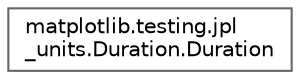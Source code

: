 digraph "Graphical Class Hierarchy"
{
 // LATEX_PDF_SIZE
  bgcolor="transparent";
  edge [fontname=Helvetica,fontsize=10,labelfontname=Helvetica,labelfontsize=10];
  node [fontname=Helvetica,fontsize=10,shape=box,height=0.2,width=0.4];
  rankdir="LR";
  Node0 [id="Node000000",label="matplotlib.testing.jpl\l_units.Duration.Duration",height=0.2,width=0.4,color="grey40", fillcolor="white", style="filled",URL="$d3/d2f/classmatplotlib_1_1testing_1_1jpl__units_1_1Duration_1_1Duration.html",tooltip=" "];
}
